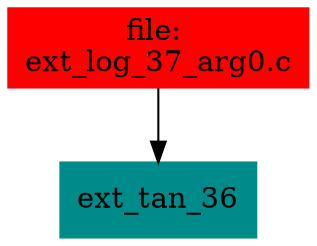 digraph G {
node [shape=box]

0 [label="file: 
ext_log_37_arg0.c",color=red, style=filled]
1 [label="ext_tan_36",color=cyan4, style=filled]
0 -> 1


}

